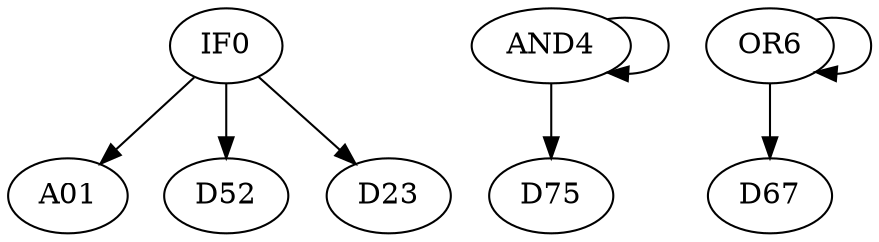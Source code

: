 digraph T {
	IF0 -> A01;
	IF0 -> D52;
	IF0 -> D23;
	AND4 -> AND4;
	AND4 -> D75;
	OR6 -> OR6;
	OR6 -> D67;
}
